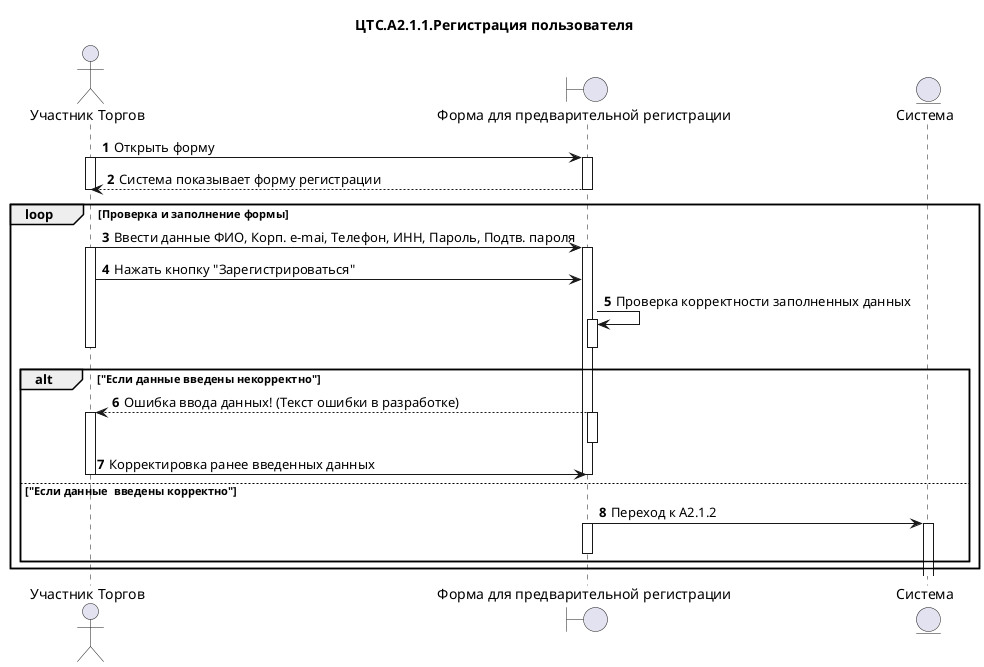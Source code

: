 @startuml
/'Название файла будет: ЦТС.<Номер схемы БП>.<Номер этапа>.<Название этапа в схеме БП>'/
title "ЦТС.А2.1.1.Регистрация пользователя"
actor "Участник Торгов" as User
boundary "Форма для предварительной регистрации" as PreRegistrationForm
entity "Система" as System

autonumber

User -> PreRegistrationForm: Открыть форму
activate User
activate PreRegistrationForm

PreRegistrationForm-->User: Система показывает форму регистрации
deactivate User
deactivate PreRegistrationForm

loop Проверка и заполнение формы
User -> PreRegistrationForm: Ввести данные ФИО, Корп. e-mai, Телефон, ИНН, Пароль, Подтв. пароля
activate User
activate PreRegistrationForm

User -> PreRegistrationForm: Нажать кнопку "Зарегистрироваться"
PreRegistrationForm -> PreRegistrationForm: Проверка корректности заполненных данных 
activate PreRegistrationForm
deactivate User
deactivate PreRegistrationForm

 alt "Если данные введены некорректно"

 PreRegistrationForm --> User: Ошибка ввода данных! (Текст ошибки в разработке) 
 activate PreRegistrationForm
 activate User
 deactivate PreRegistrationForm

 User->PreRegistrationForm: Корректировка ранее введенных данных
 deactivate User
 deactivate PreRegistrationForm
 
 else "Если данные  введены корректно"

 PreRegistrationForm -> System: Переход к А2.1.2
 activate PreRegistrationForm
 activate System
 deactivate PreRegistrationForm

 end
end
@enduml


